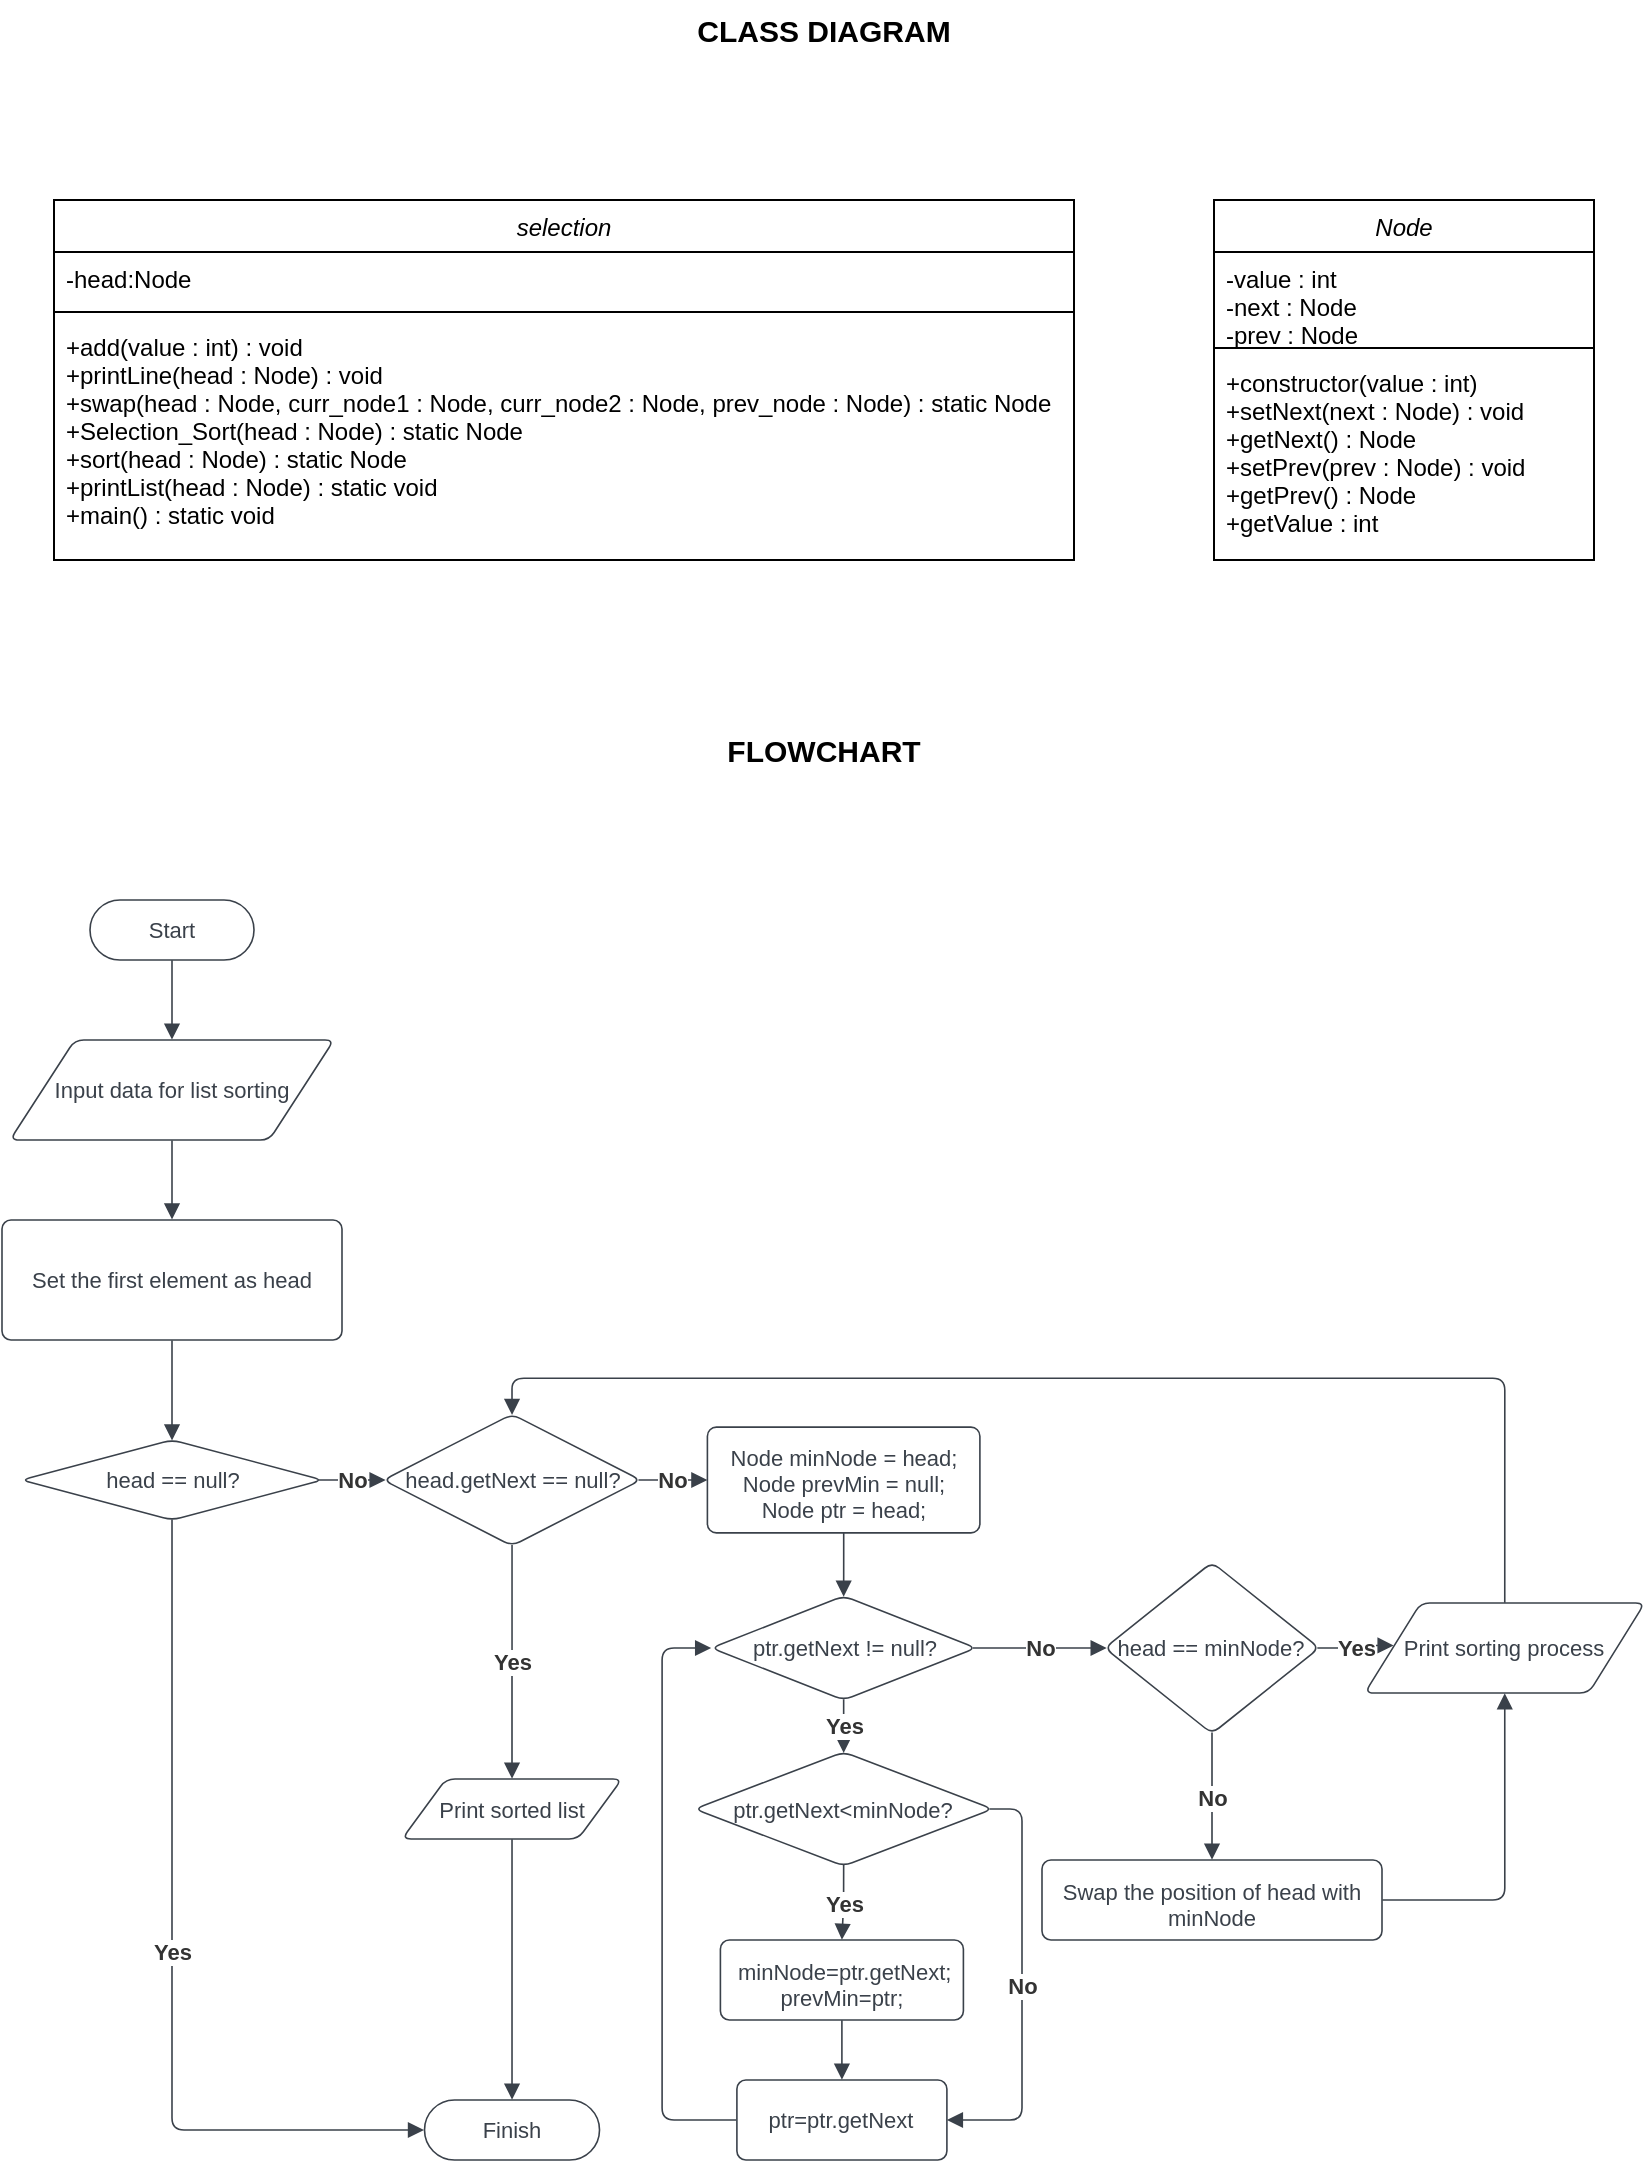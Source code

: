 <mxfile version="20.4.0" type="github">
  <diagram id="AjXxPNwB8G-ctWKh0pyr" name="Page-1">
    <mxGraphModel dx="741" dy="408" grid="1" gridSize="10" guides="1" tooltips="1" connect="1" arrows="1" fold="1" page="1" pageScale="1" pageWidth="850" pageHeight="1100" math="0" shadow="0">
      <root>
        <mxCell id="0" />
        <mxCell id="1" parent="0" />
        <mxCell id="TdkDroG8abzqriaLvyUH-1" value="selection" style="swimlane;fontStyle=2;align=center;verticalAlign=top;childLayout=stackLayout;horizontal=1;startSize=26;horizontalStack=0;resizeParent=1;resizeLast=0;collapsible=1;marginBottom=0;rounded=0;shadow=0;strokeWidth=1;" parent="1" vertex="1">
          <mxGeometry x="29" y="110" width="510" height="180" as="geometry">
            <mxRectangle x="230" y="140" width="160" height="26" as="alternateBounds" />
          </mxGeometry>
        </mxCell>
        <mxCell id="TdkDroG8abzqriaLvyUH-2" value="-head:Node" style="text;align=left;verticalAlign=top;spacingLeft=4;spacingRight=4;overflow=hidden;rotatable=0;points=[[0,0.5],[1,0.5]];portConstraint=eastwest;" parent="TdkDroG8abzqriaLvyUH-1" vertex="1">
          <mxGeometry y="26" width="510" height="26" as="geometry" />
        </mxCell>
        <mxCell id="TdkDroG8abzqriaLvyUH-3" value="" style="line;html=1;strokeWidth=1;align=left;verticalAlign=middle;spacingTop=-1;spacingLeft=3;spacingRight=3;rotatable=0;labelPosition=right;points=[];portConstraint=eastwest;" parent="TdkDroG8abzqriaLvyUH-1" vertex="1">
          <mxGeometry y="52" width="510" height="8" as="geometry" />
        </mxCell>
        <mxCell id="TdkDroG8abzqriaLvyUH-4" value="+add(value : int) : void&#xa;+printLine(head : Node) : void&#xa;+swap(head : Node, curr_node1 : Node, curr_node2 : Node, prev_node : Node) : static Node&#xa;+Selection_Sort(head : Node) : static Node&#xa;+sort(head : Node) : static Node&#xa;+printList(head : Node) : static void&#xa;+main() : static void" style="text;align=left;verticalAlign=top;spacingLeft=4;spacingRight=4;overflow=hidden;rotatable=0;points=[[0,0.5],[1,0.5]];portConstraint=eastwest;" parent="TdkDroG8abzqriaLvyUH-1" vertex="1">
          <mxGeometry y="60" width="510" height="120" as="geometry" />
        </mxCell>
        <mxCell id="TdkDroG8abzqriaLvyUH-5" value="Node" style="swimlane;fontStyle=2;align=center;verticalAlign=top;childLayout=stackLayout;horizontal=1;startSize=26;horizontalStack=0;resizeParent=1;resizeLast=0;collapsible=1;marginBottom=0;rounded=0;shadow=0;strokeWidth=1;" parent="1" vertex="1">
          <mxGeometry x="609" y="110" width="190" height="180" as="geometry">
            <mxRectangle x="230" y="140" width="160" height="26" as="alternateBounds" />
          </mxGeometry>
        </mxCell>
        <mxCell id="TdkDroG8abzqriaLvyUH-6" value="-value : int&#xa;-next : Node&#xa;-prev : Node&#xa;" style="text;align=left;verticalAlign=top;spacingLeft=4;spacingRight=4;overflow=hidden;rotatable=0;points=[[0,0.5],[1,0.5]];portConstraint=eastwest;" parent="TdkDroG8abzqriaLvyUH-5" vertex="1">
          <mxGeometry y="26" width="190" height="44" as="geometry" />
        </mxCell>
        <mxCell id="TdkDroG8abzqriaLvyUH-7" value="" style="line;html=1;strokeWidth=1;align=left;verticalAlign=middle;spacingTop=-1;spacingLeft=3;spacingRight=3;rotatable=0;labelPosition=right;points=[];portConstraint=eastwest;" parent="TdkDroG8abzqriaLvyUH-5" vertex="1">
          <mxGeometry y="70" width="190" height="8" as="geometry" />
        </mxCell>
        <mxCell id="TdkDroG8abzqriaLvyUH-8" value="+constructor(value : int)&#xa;+setNext(next : Node) : void&#xa;+getNext() : Node&#xa;+setPrev(prev : Node) : void&#xa;+getPrev() : Node&#xa;+getValue : int&#xa;&#xa;" style="text;align=left;verticalAlign=top;spacingLeft=4;spacingRight=4;overflow=hidden;rotatable=0;points=[[0,0.5],[1,0.5]];portConstraint=eastwest;" parent="TdkDroG8abzqriaLvyUH-5" vertex="1">
          <mxGeometry y="78" width="190" height="90" as="geometry" />
        </mxCell>
        <UserObject label="Start" lucidchartObjectId="P-AYE-fa65KO" id="TdkDroG8abzqriaLvyUH-9">
          <mxCell style="html=1;overflow=block;blockSpacing=1;whiteSpace=wrap;rounded=1;arcSize=50;fontSize=11;fontColor=#3a414a;spacing=3.8;strokeColor=#3a414a;strokeOpacity=100;strokeWidth=0.8;" parent="1" vertex="1">
            <mxGeometry x="47" y="460" width="82" height="30" as="geometry" />
          </mxCell>
        </UserObject>
        <UserObject label="Input data for list sorting" lucidchartObjectId="5-AYdv.37LMC" id="TdkDroG8abzqriaLvyUH-10">
          <mxCell style="html=1;overflow=block;blockSpacing=1;whiteSpace=wrap;shape=parallelogram;perimeter=parallelogramPerimeter;anchorPointDirection=0;fontSize=11;fontColor=#3a414a;spacing=3.8;strokeColor=#3a414a;strokeOpacity=100;rounded=1;absoluteArcSize=1;arcSize=9;strokeWidth=0.8;" parent="1" vertex="1">
            <mxGeometry x="7" y="530" width="162" height="50" as="geometry" />
          </mxCell>
        </UserObject>
        <UserObject label="head.getNext == null?" lucidchartObjectId="rcBYSQjpBC0I" id="TdkDroG8abzqriaLvyUH-11">
          <mxCell style="html=1;overflow=block;blockSpacing=1;whiteSpace=wrap;rhombus;fontSize=11;fontColor=#3a414a;spacing=3.8;strokeColor=#3a414a;strokeOpacity=100;rounded=1;absoluteArcSize=1;arcSize=9;strokeWidth=0.8;" parent="1" vertex="1">
            <mxGeometry x="193.64" y="717.13" width="128.75" height="65.75" as="geometry" />
          </mxCell>
        </UserObject>
        <UserObject label="Print sorted list" lucidchartObjectId="qeBYo79vuY6-" id="TdkDroG8abzqriaLvyUH-12">
          <mxCell style="html=1;overflow=block;blockSpacing=1;whiteSpace=wrap;shape=parallelogram;perimeter=parallelogramPerimeter;anchorPointDirection=0;fontSize=11;fontColor=#3a414a;spacing=3.8;strokeColor=#3a414a;strokeOpacity=100;rounded=1;absoluteArcSize=1;arcSize=9;strokeWidth=0.8;" parent="1" vertex="1">
            <mxGeometry x="203.01" y="899.5" width="110" height="30" as="geometry" />
          </mxCell>
        </UserObject>
        <UserObject label="Finish" lucidchartObjectId="teBY_pYD_.2O" id="TdkDroG8abzqriaLvyUH-13">
          <mxCell style="html=1;overflow=block;blockSpacing=1;whiteSpace=wrap;rounded=1;arcSize=50;fontSize=11;fontColor=#3a414a;spacing=3.8;strokeColor=#3a414a;strokeOpacity=100;strokeWidth=0.8;" parent="1" vertex="1">
            <mxGeometry x="214.26" y="1060" width="87.5" height="30" as="geometry" />
          </mxCell>
        </UserObject>
        <UserObject label="Set the first element as head " lucidchartObjectId="Br1Y1ZwJfyt0" id="TdkDroG8abzqriaLvyUH-14">
          <mxCell style="html=1;overflow=block;blockSpacing=1;whiteSpace=wrap;fontSize=11;fontColor=#3a414a;spacing=9;strokeColor=#3a414a;strokeOpacity=100;rounded=1;absoluteArcSize=1;arcSize=9;strokeWidth=0.8;" parent="1" vertex="1">
            <mxGeometry x="3" y="620" width="170" height="60" as="geometry" />
          </mxCell>
        </UserObject>
        <UserObject label="head == minNode?" lucidchartObjectId="kv1Y.qvVKMwY" id="TdkDroG8abzqriaLvyUH-15">
          <mxCell style="html=1;overflow=block;blockSpacing=1;whiteSpace=wrap;rhombus;fontSize=11;fontColor=#3a414a;spacing=3.8;strokeColor=#3a414a;strokeOpacity=100;rounded=1;absoluteArcSize=1;arcSize=9;strokeWidth=0.8;" parent="1" vertex="1">
            <mxGeometry x="554.38" y="791.19" width="107.25" height="85.62" as="geometry" />
          </mxCell>
        </UserObject>
        <UserObject label="Swap the position of head with minNode" lucidchartObjectId="Iz1Yd_9tekZY" id="TdkDroG8abzqriaLvyUH-16">
          <mxCell style="html=1;overflow=block;blockSpacing=1;whiteSpace=wrap;fontSize=11;fontColor=#3a414a;spacing=9;strokeColor=#3a414a;strokeOpacity=100;rounded=1;absoluteArcSize=1;arcSize=9;strokeWidth=0.8;" parent="1" vertex="1">
            <mxGeometry x="523.0" y="940" width="170" height="40" as="geometry" />
          </mxCell>
        </UserObject>
        <UserObject label="" lucidchartObjectId="dC1YTlw2Xgu_" id="TdkDroG8abzqriaLvyUH-17">
          <mxCell style="html=1;jettySize=18;whiteSpace=wrap;fontSize=11;strokeColor=#3a414a;strokeOpacity=100;strokeWidth=0.8;rounded=1;arcSize=12;edgeStyle=orthogonalEdgeStyle;startArrow=none;endArrow=block;endFill=1;exitX=0.5;exitY=1.006;exitPerimeter=0;entryX=0.5;entryY=-0.004;entryPerimeter=0;" parent="1" source="TdkDroG8abzqriaLvyUH-9" target="TdkDroG8abzqriaLvyUH-10" edge="1">
            <mxGeometry width="100" height="100" relative="1" as="geometry">
              <Array as="points" />
            </mxGeometry>
          </mxCell>
        </UserObject>
        <UserObject label="" lucidchartObjectId="fC1YdAKxsWdv" id="TdkDroG8abzqriaLvyUH-18">
          <mxCell style="html=1;jettySize=18;whiteSpace=wrap;fontSize=11;strokeColor=#3a414a;strokeOpacity=100;strokeWidth=0.8;rounded=1;arcSize=12;edgeStyle=orthogonalEdgeStyle;startArrow=none;endArrow=block;endFill=1;exitX=0.5;exitY=1.004;exitPerimeter=0;entryX=0.5;entryY=-0.004;entryPerimeter=0;" parent="1" source="TdkDroG8abzqriaLvyUH-10" target="TdkDroG8abzqriaLvyUH-14" edge="1">
            <mxGeometry width="100" height="100" relative="1" as="geometry">
              <Array as="points" />
            </mxGeometry>
          </mxCell>
        </UserObject>
        <UserObject label="head == null?" lucidchartObjectId="fG-YK~sB5PWw" id="TdkDroG8abzqriaLvyUH-19">
          <mxCell style="html=1;overflow=block;blockSpacing=1;whiteSpace=wrap;rhombus;fontSize=11;fontColor=#3a414a;spacing=3.8;strokeColor=#3a414a;strokeOpacity=100;rounded=1;absoluteArcSize=1;arcSize=9;strokeWidth=0.8;" parent="1" vertex="1">
            <mxGeometry x="12.63" y="730" width="150.75" height="40" as="geometry" />
          </mxCell>
        </UserObject>
        <UserObject label="" lucidchartObjectId="6N-Yt_Y7DIQG" id="TdkDroG8abzqriaLvyUH-20">
          <mxCell style="html=1;jettySize=18;whiteSpace=wrap;fontSize=11;strokeColor=#3a414a;strokeOpacity=100;strokeWidth=0.8;rounded=1;arcSize=12;edgeStyle=orthogonalEdgeStyle;startArrow=none;endArrow=block;endFill=1;exitX=0.5;exitY=1.004;exitPerimeter=0;entryX=0.5;entryY=0.006;entryPerimeter=0;" parent="1" source="TdkDroG8abzqriaLvyUH-14" target="TdkDroG8abzqriaLvyUH-19" edge="1">
            <mxGeometry width="100" height="100" relative="1" as="geometry">
              <Array as="points" />
            </mxGeometry>
          </mxCell>
        </UserObject>
        <UserObject label="" lucidchartObjectId="p0-Y~C6NYYgA" id="TdkDroG8abzqriaLvyUH-21">
          <mxCell style="html=1;jettySize=18;whiteSpace=wrap;fontSize=11;fontColor=#333333;fontStyle=1;strokeColor=#3a414a;strokeOpacity=100;strokeWidth=0.8;rounded=1;arcSize=12;edgeStyle=orthogonalEdgeStyle;startArrow=none;endArrow=block;endFill=1;exitX=0.987;exitY=0.5;exitPerimeter=0;entryX=0.009;entryY=0.5;entryPerimeter=0;" parent="1" source="TdkDroG8abzqriaLvyUH-19" target="TdkDroG8abzqriaLvyUH-11" edge="1">
            <mxGeometry width="100" height="100" relative="1" as="geometry">
              <Array as="points" />
            </mxGeometry>
          </mxCell>
        </UserObject>
        <mxCell id="TdkDroG8abzqriaLvyUH-22" value="No" style="text;html=1;resizable=0;labelBackgroundColor=default;align=center;verticalAlign=middle;fontStyle=1;fontColor=#333333;fontSize=11;" parent="TdkDroG8abzqriaLvyUH-21" vertex="1">
          <mxGeometry relative="1" as="geometry" />
        </mxCell>
        <UserObject label="" lucidchartObjectId="X1-Ygha_4zlp" id="TdkDroG8abzqriaLvyUH-23">
          <mxCell style="html=1;jettySize=18;whiteSpace=wrap;fontSize=11;fontColor=#333333;fontStyle=1;strokeColor=#3a414a;strokeOpacity=100;strokeWidth=0.8;rounded=1;arcSize=12;edgeStyle=orthogonalEdgeStyle;startArrow=none;endArrow=block;endFill=1;exitX=0.5;exitY=0.994;exitPerimeter=0;entryX=-0.003;entryY=0.5;entryPerimeter=0;" parent="1" source="TdkDroG8abzqriaLvyUH-19" target="TdkDroG8abzqriaLvyUH-13" edge="1">
            <mxGeometry width="100" height="100" relative="1" as="geometry">
              <Array as="points" />
            </mxGeometry>
          </mxCell>
        </UserObject>
        <mxCell id="TdkDroG8abzqriaLvyUH-24" value="Yes" style="text;html=1;resizable=0;labelBackgroundColor=default;align=center;verticalAlign=middle;fontStyle=1;fontColor=#333333;fontSize=11;" parent="TdkDroG8abzqriaLvyUH-23" vertex="1">
          <mxGeometry relative="1" as="geometry" />
        </mxCell>
        <UserObject label="" lucidchartObjectId="h2-Yvks_kVAt" id="TdkDroG8abzqriaLvyUH-25">
          <mxCell style="html=1;jettySize=18;whiteSpace=wrap;fontSize=11;fontColor=#333333;fontStyle=1;strokeColor=#3a414a;strokeOpacity=100;strokeWidth=0.8;rounded=1;arcSize=12;edgeStyle=orthogonalEdgeStyle;startArrow=none;endArrow=block;endFill=1;exitX=0.5;exitY=0.994;exitPerimeter=0;entryX=0.5;entryY=-0.004;entryPerimeter=0;" parent="1" source="TdkDroG8abzqriaLvyUH-11" target="TdkDroG8abzqriaLvyUH-12" edge="1">
            <mxGeometry width="100" height="100" relative="1" as="geometry">
              <Array as="points" />
            </mxGeometry>
          </mxCell>
        </UserObject>
        <mxCell id="TdkDroG8abzqriaLvyUH-26" value="Yes" style="text;html=1;resizable=0;labelBackgroundColor=default;align=center;verticalAlign=middle;fontStyle=1;fontColor=#333333;fontSize=11;" parent="TdkDroG8abzqriaLvyUH-25" vertex="1">
          <mxGeometry relative="1" as="geometry" />
        </mxCell>
        <UserObject label="" lucidchartObjectId="k2-YlxHTWhk2" id="TdkDroG8abzqriaLvyUH-27">
          <mxCell style="html=1;jettySize=18;whiteSpace=wrap;fontSize=11;strokeColor=#3a414a;strokeOpacity=100;strokeWidth=0.8;rounded=1;arcSize=12;edgeStyle=orthogonalEdgeStyle;startArrow=none;endArrow=block;endFill=1;exitX=0.5;exitY=1.004;exitPerimeter=0;entryX=0.5;entryY=-0.006;entryPerimeter=0;" parent="1" source="TdkDroG8abzqriaLvyUH-12" target="TdkDroG8abzqriaLvyUH-13" edge="1">
            <mxGeometry width="100" height="100" relative="1" as="geometry">
              <Array as="points" />
            </mxGeometry>
          </mxCell>
        </UserObject>
        <UserObject label="" lucidchartObjectId="u2-Ye8C7~R_l" id="TdkDroG8abzqriaLvyUH-28">
          <mxCell style="html=1;jettySize=18;whiteSpace=wrap;fontSize=11;strokeColor=#3a414a;strokeOpacity=100;strokeWidth=0.8;rounded=1;arcSize=12;edgeStyle=orthogonalEdgeStyle;startArrow=none;endArrow=block;endFill=1;exitX=1.001;exitY=0.5;exitPerimeter=0;entryX=0.5;entryY=1.004;entryPerimeter=0;" parent="1" source="TdkDroG8abzqriaLvyUH-16" target="TdkDroG8abzqriaLvyUH-50" edge="1">
            <mxGeometry width="100" height="100" relative="1" as="geometry">
              <Array as="points" />
            </mxGeometry>
          </mxCell>
        </UserObject>
        <UserObject label="" lucidchartObjectId="x2-YMKBzMeUa" id="TdkDroG8abzqriaLvyUH-29">
          <mxCell style="html=1;jettySize=18;whiteSpace=wrap;fontSize=11;strokeColor=#3a414a;strokeOpacity=100;strokeWidth=0.8;rounded=1;arcSize=12;edgeStyle=orthogonalEdgeStyle;startArrow=none;endArrow=block;endFill=1;exitX=0.5;exitY=-0.004;exitPerimeter=0;entryX=0.5;entryY=0.006;entryPerimeter=0;" parent="1" source="TdkDroG8abzqriaLvyUH-50" target="TdkDroG8abzqriaLvyUH-11" edge="1">
            <mxGeometry width="100" height="100" relative="1" as="geometry">
              <Array as="points" />
            </mxGeometry>
          </mxCell>
        </UserObject>
        <UserObject label="" lucidchartObjectId="F4-YdpEPRU6g" id="TdkDroG8abzqriaLvyUH-30">
          <mxCell style="html=1;jettySize=18;whiteSpace=wrap;fontSize=11;fontColor=#333333;fontStyle=1;strokeColor=#3a414a;strokeOpacity=100;strokeWidth=0.8;rounded=1;arcSize=12;edgeStyle=orthogonalEdgeStyle;startArrow=none;endArrow=block;endFill=1;exitX=0.991;exitY=0.5;exitPerimeter=0;entryX=0.103;entryY=0.472;entryPerimeter=0;" parent="1" source="TdkDroG8abzqriaLvyUH-15" target="TdkDroG8abzqriaLvyUH-50" edge="1">
            <mxGeometry width="100" height="100" relative="1" as="geometry">
              <Array as="points" />
            </mxGeometry>
          </mxCell>
        </UserObject>
        <mxCell id="TdkDroG8abzqriaLvyUH-31" value="Yes" style="text;html=1;resizable=0;labelBackgroundColor=default;align=center;verticalAlign=middle;fontStyle=1;fontColor=#333333;fontSize=11;" parent="TdkDroG8abzqriaLvyUH-30" vertex="1">
          <mxGeometry relative="1" as="geometry" />
        </mxCell>
        <UserObject label="" lucidchartObjectId="H4-Y_1a7tBlx" id="TdkDroG8abzqriaLvyUH-32">
          <mxCell style="html=1;jettySize=18;whiteSpace=wrap;fontSize=11;fontColor=#333333;fontStyle=1;strokeColor=#3a414a;strokeOpacity=100;strokeWidth=0.8;rounded=1;arcSize=12;edgeStyle=orthogonalEdgeStyle;startArrow=none;endArrow=block;endFill=1;exitX=0.5;exitY=0.994;exitPerimeter=0;entryX=0.5;entryY=-0.004;entryPerimeter=0;" parent="1" source="TdkDroG8abzqriaLvyUH-15" target="TdkDroG8abzqriaLvyUH-16" edge="1">
            <mxGeometry width="100" height="100" relative="1" as="geometry">
              <Array as="points" />
            </mxGeometry>
          </mxCell>
        </UserObject>
        <mxCell id="TdkDroG8abzqriaLvyUH-33" value="No" style="text;html=1;resizable=0;labelBackgroundColor=default;align=center;verticalAlign=middle;fontStyle=1;fontColor=#333333;fontSize=11;" parent="TdkDroG8abzqriaLvyUH-32" vertex="1">
          <mxGeometry relative="1" as="geometry" />
        </mxCell>
        <UserObject label="Node minNode = head;&#xa;Node prevMin = null;&#xa;Node ptr = head;" lucidchartObjectId="4e_YAkTYvEMs" id="TdkDroG8abzqriaLvyUH-34">
          <mxCell style="html=1;overflow=block;blockSpacing=1;whiteSpace=wrap;fontSize=11;fontColor=#3a414a;spacing=9;strokeColor=#3a414a;strokeOpacity=100;rounded=1;absoluteArcSize=1;arcSize=9;strokeWidth=0.8;" parent="1" vertex="1">
            <mxGeometry x="355.7" y="723.57" width="136.25" height="52.87" as="geometry" />
          </mxCell>
        </UserObject>
        <UserObject label="" lucidchartObjectId="5g_Y1SsYWZKp" id="TdkDroG8abzqriaLvyUH-35">
          <mxCell style="html=1;jettySize=18;whiteSpace=wrap;fontSize=11;fontColor=#333333;fontStyle=1;strokeColor=#3a414a;strokeOpacity=100;strokeWidth=0.8;rounded=1;arcSize=12;edgeStyle=orthogonalEdgeStyle;startArrow=none;endArrow=block;endFill=1;exitX=0.991;exitY=0.5;exitPerimeter=0;entryX=0;entryY=0.5;entryDx=0;entryDy=0;" parent="1" source="TdkDroG8abzqriaLvyUH-11" target="TdkDroG8abzqriaLvyUH-34" edge="1">
            <mxGeometry width="100" height="100" relative="1" as="geometry">
              <Array as="points" />
              <mxPoint x="456" y="720" as="targetPoint" />
            </mxGeometry>
          </mxCell>
        </UserObject>
        <mxCell id="TdkDroG8abzqriaLvyUH-36" value="No" style="text;html=1;resizable=0;labelBackgroundColor=default;align=center;verticalAlign=middle;fontStyle=1;fontColor=#333333;fontSize=11;" parent="TdkDroG8abzqriaLvyUH-35" vertex="1">
          <mxGeometry relative="1" as="geometry" />
        </mxCell>
        <UserObject label="ptr.getNext != null?" lucidchartObjectId="Up_YTlME1B9S" id="TdkDroG8abzqriaLvyUH-37">
          <mxCell style="html=1;overflow=block;blockSpacing=1;whiteSpace=wrap;rhombus;fontSize=11;fontColor=#3a414a;spacing=3.8;strokeColor=#3a414a;strokeOpacity=100;rounded=1;absoluteArcSize=1;arcSize=9;strokeWidth=0.8;" parent="1" vertex="1">
            <mxGeometry x="357.58" y="808" width="132.5" height="52" as="geometry" />
          </mxCell>
        </UserObject>
        <UserObject label="ptr.getNext&amp;lt;minNode?" lucidchartObjectId="~v_YlfUhSXee" id="TdkDroG8abzqriaLvyUH-38">
          <mxCell style="html=1;overflow=block;blockSpacing=1;whiteSpace=wrap;rhombus;fontSize=11;fontColor=#3a414a;spacing=3.8;strokeColor=#3a414a;strokeOpacity=100;rounded=1;absoluteArcSize=1;arcSize=9;strokeWidth=0.8;" parent="1" vertex="1">
            <mxGeometry x="349.33" y="886" width="149" height="57" as="geometry" />
          </mxCell>
        </UserObject>
        <UserObject label="minNode=ptr.getNext;&#xa;prevMin=ptr;" lucidchartObjectId="CA_Ycl~oMvr8" id="TdkDroG8abzqriaLvyUH-39">
          <mxCell style="html=1;overflow=block;blockSpacing=1;whiteSpace=wrap;fontSize=11;fontColor=#3a414a;spacing=9;strokeColor=#3a414a;strokeOpacity=100;rounded=1;absoluteArcSize=1;arcSize=9;strokeWidth=0.8;" parent="1" vertex="1">
            <mxGeometry x="362.2" y="980" width="121.5" height="40" as="geometry" />
          </mxCell>
        </UserObject>
        <UserObject label="ptr=ptr.getNext" lucidchartObjectId="rB_YdtC81m.1" id="TdkDroG8abzqriaLvyUH-40">
          <mxCell style="html=1;overflow=block;blockSpacing=1;whiteSpace=wrap;fontSize=11;fontColor=#3a414a;spacing=9;strokeColor=#3a414a;strokeOpacity=100;rounded=1;absoluteArcSize=1;arcSize=9;strokeWidth=0.8;" parent="1" vertex="1">
            <mxGeometry x="370.45" y="1050" width="105" height="40" as="geometry" />
          </mxCell>
        </UserObject>
        <UserObject label="" lucidchartObjectId="RB_YqS3MScv." id="TdkDroG8abzqriaLvyUH-41">
          <mxCell style="html=1;jettySize=18;whiteSpace=wrap;fontSize=11;strokeColor=#3a414a;strokeOpacity=100;strokeWidth=0.8;rounded=1;arcSize=12;edgeStyle=orthogonalEdgeStyle;startArrow=none;endArrow=block;endFill=1;exitX=0.5;exitY=1.004;exitPerimeter=0;entryX=0.5;entryY=-0.004;entryPerimeter=0;" parent="1" source="TdkDroG8abzqriaLvyUH-39" target="TdkDroG8abzqriaLvyUH-40" edge="1">
            <mxGeometry width="100" height="100" relative="1" as="geometry">
              <Array as="points" />
            </mxGeometry>
          </mxCell>
        </UserObject>
        <UserObject label="" lucidchartObjectId="UB_YHKbva-WC" id="TdkDroG8abzqriaLvyUH-42">
          <mxCell style="html=1;jettySize=18;whiteSpace=wrap;fontSize=11;fontColor=#333333;fontStyle=1;strokeColor=#3a414a;strokeOpacity=100;strokeWidth=0.8;rounded=1;arcSize=12;edgeStyle=orthogonalEdgeStyle;startArrow=none;endArrow=block;endFill=1;exitX=0.5;exitY=0.992;exitPerimeter=0;entryX=0.5;entryY=-0.004;entryPerimeter=0;" parent="1" source="TdkDroG8abzqriaLvyUH-38" target="TdkDroG8abzqriaLvyUH-39" edge="1">
            <mxGeometry width="100" height="100" relative="1" as="geometry">
              <Array as="points" />
            </mxGeometry>
          </mxCell>
        </UserObject>
        <mxCell id="TdkDroG8abzqriaLvyUH-43" value="Yes" style="text;html=1;resizable=0;labelBackgroundColor=default;align=center;verticalAlign=middle;fontStyle=1;fontColor=#333333;fontSize=11;" parent="TdkDroG8abzqriaLvyUH-42" vertex="1">
          <mxGeometry relative="1" as="geometry" />
        </mxCell>
        <UserObject label="" lucidchartObjectId="WB_YLEV3pfFC" id="TdkDroG8abzqriaLvyUH-44">
          <mxCell style="html=1;jettySize=18;whiteSpace=wrap;fontSize=11;fontColor=#333333;fontStyle=1;strokeColor=#3a414a;strokeOpacity=100;strokeWidth=0.8;rounded=1;arcSize=12;edgeStyle=orthogonalEdgeStyle;startArrow=none;endArrow=block;endFill=1;exitX=0.989;exitY=0.5;exitPerimeter=0;entryX=1;entryY=0.5;entryDx=0;entryDy=0;" parent="1" source="TdkDroG8abzqriaLvyUH-38" target="TdkDroG8abzqriaLvyUH-40" edge="1">
            <mxGeometry width="100" height="100" relative="1" as="geometry">
              <Array as="points">
                <mxPoint x="513" y="915" />
                <mxPoint x="513" y="1070" />
              </Array>
              <mxPoint x="670.57" y="1290" as="targetPoint" />
            </mxGeometry>
          </mxCell>
        </UserObject>
        <mxCell id="TdkDroG8abzqriaLvyUH-45" value="No" style="text;html=1;resizable=0;labelBackgroundColor=default;align=center;verticalAlign=middle;fontStyle=1;fontColor=#333333;fontSize=11;" parent="TdkDroG8abzqriaLvyUH-44" vertex="1">
          <mxGeometry relative="1" as="geometry" />
        </mxCell>
        <UserObject label="" lucidchartObjectId="9B_YRP1YT~KN" id="TdkDroG8abzqriaLvyUH-46">
          <mxCell style="html=1;jettySize=18;whiteSpace=wrap;fontSize=11;fontColor=#333333;fontStyle=1;strokeColor=#3a414a;strokeOpacity=100;strokeWidth=0.8;rounded=1;arcSize=12;edgeStyle=orthogonalEdgeStyle;startArrow=none;endArrow=block;endFill=1;exitX=0.5;exitY=0.993;exitPerimeter=0;entryX=0.5;entryY=0.008;entryPerimeter=0;" parent="1" source="TdkDroG8abzqriaLvyUH-37" target="TdkDroG8abzqriaLvyUH-38" edge="1">
            <mxGeometry width="100" height="100" relative="1" as="geometry">
              <Array as="points" />
            </mxGeometry>
          </mxCell>
        </UserObject>
        <mxCell id="TdkDroG8abzqriaLvyUH-47" value="Yes" style="text;html=1;resizable=0;labelBackgroundColor=default;align=center;verticalAlign=middle;fontStyle=1;fontColor=#333333;fontSize=11;" parent="TdkDroG8abzqriaLvyUH-46" vertex="1">
          <mxGeometry relative="1" as="geometry" />
        </mxCell>
        <UserObject label="" lucidchartObjectId="uC_YveyeAHjq" id="TdkDroG8abzqriaLvyUH-48">
          <mxCell style="html=1;jettySize=18;whiteSpace=wrap;fontSize=11;fontColor=#333333;fontStyle=1;strokeColor=#3a414a;strokeOpacity=100;strokeWidth=0.8;rounded=1;arcSize=12;edgeStyle=orthogonalEdgeStyle;startArrow=none;endArrow=block;endFill=1;exitX=0.988;exitY=0.5;exitPerimeter=0;entryX=0.009;entryY=0.5;entryPerimeter=0;" parent="1" source="TdkDroG8abzqriaLvyUH-37" target="TdkDroG8abzqriaLvyUH-15" edge="1">
            <mxGeometry width="100" height="100" relative="1" as="geometry">
              <Array as="points" />
            </mxGeometry>
          </mxCell>
        </UserObject>
        <mxCell id="TdkDroG8abzqriaLvyUH-49" value="No" style="text;html=1;resizable=0;labelBackgroundColor=default;align=center;verticalAlign=middle;fontStyle=1;fontColor=#333333;fontSize=11;" parent="TdkDroG8abzqriaLvyUH-48" vertex="1">
          <mxGeometry relative="1" as="geometry" />
        </mxCell>
        <UserObject label="Print sorting process" lucidchartObjectId="-H_YXWRb78Zn" id="TdkDroG8abzqriaLvyUH-50">
          <mxCell style="html=1;overflow=block;blockSpacing=1;whiteSpace=wrap;shape=parallelogram;perimeter=parallelogramPerimeter;anchorPointDirection=0;fontSize=11;fontColor=#3a414a;spacing=3.8;strokeColor=#3a414a;strokeOpacity=100;rounded=1;absoluteArcSize=1;arcSize=9;strokeWidth=0.8;" parent="1" vertex="1">
            <mxGeometry x="684.38" y="811.5" width="140" height="44.99" as="geometry" />
          </mxCell>
        </UserObject>
        <UserObject label="" lucidchartObjectId="PK_YVCD_rc4C" id="TdkDroG8abzqriaLvyUH-51">
          <mxCell style="html=1;jettySize=18;whiteSpace=wrap;fontSize=11;strokeColor=#3a414a;strokeOpacity=100;strokeWidth=0.8;rounded=1;arcSize=12;edgeStyle=orthogonalEdgeStyle;startArrow=none;endArrow=block;endFill=1;entryX=0.5;entryY=0.007;entryPerimeter=0;" parent="1" source="TdkDroG8abzqriaLvyUH-34" target="TdkDroG8abzqriaLvyUH-37" edge="1">
            <mxGeometry width="100" height="100" relative="1" as="geometry">
              <Array as="points" />
            </mxGeometry>
          </mxCell>
        </UserObject>
        <UserObject label="" lucidchartObjectId="ZM_YMBh.e6oy" id="TdkDroG8abzqriaLvyUH-52">
          <mxCell style="html=1;jettySize=18;whiteSpace=wrap;fontSize=11;strokeColor=#3a414a;strokeOpacity=100;strokeWidth=0.8;rounded=1;arcSize=12;edgeStyle=orthogonalEdgeStyle;startArrow=none;endArrow=block;endFill=1;exitX=-0.003;exitY=0.5;exitPerimeter=0;entryX=0;entryY=0.5;entryDx=0;entryDy=0;" parent="1" source="TdkDroG8abzqriaLvyUH-40" target="TdkDroG8abzqriaLvyUH-37" edge="1">
            <mxGeometry width="100" height="100" relative="1" as="geometry">
              <Array as="points">
                <mxPoint x="333.07" y="1070" />
                <mxPoint x="333.07" y="834" />
              </Array>
              <mxPoint x="590.57" y="850" as="targetPoint" />
            </mxGeometry>
          </mxCell>
        </UserObject>
        <mxCell id="TdkDroG8abzqriaLvyUH-53" value="&lt;b&gt;&lt;font style=&quot;font-size: 15px;&quot;&gt;CLASS DIAGRAM&lt;/font&gt;&lt;/b&gt;" style="text;html=1;strokeColor=none;fillColor=none;align=center;verticalAlign=middle;whiteSpace=wrap;rounded=0;fontSize=11;" parent="1" vertex="1">
          <mxGeometry x="349" y="10" width="129.55" height="30" as="geometry" />
        </mxCell>
        <mxCell id="TdkDroG8abzqriaLvyUH-54" value="&lt;b&gt;&lt;font style=&quot;font-size: 15px;&quot;&gt;FLOWCHART&lt;/font&gt;&lt;/b&gt;" style="text;html=1;strokeColor=none;fillColor=none;align=center;verticalAlign=middle;whiteSpace=wrap;rounded=0;fontSize=11;" parent="1" vertex="1">
          <mxGeometry x="349" y="370" width="129.55" height="30" as="geometry" />
        </mxCell>
      </root>
    </mxGraphModel>
  </diagram>
</mxfile>
